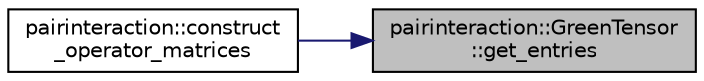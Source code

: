 digraph "pairinteraction::GreenTensor::get_entries"
{
 // INTERACTIVE_SVG=YES
 // LATEX_PDF_SIZE
  bgcolor="transparent";
  edge [fontname="Helvetica",fontsize="10",labelfontname="Helvetica",labelfontsize="10"];
  node [fontname="Helvetica",fontsize="10",shape=record];
  rankdir="RL";
  Node1 [label="pairinteraction::GreenTensor\l::get_entries",height=0.2,width=0.4,color="black", fillcolor="grey75", style="filled", fontcolor="black",tooltip=" "];
  Node1 -> Node2 [dir="back",color="midnightblue",fontsize="10",style="solid",fontname="Helvetica"];
  Node2 [label="pairinteraction::construct\l_operator_matrices",height=0.2,width=0.4,color="black",URL="$namespacepairinteraction.html#ad77930d827a7100ec1e6c317b9f2daf2",tooltip=" "];
}
